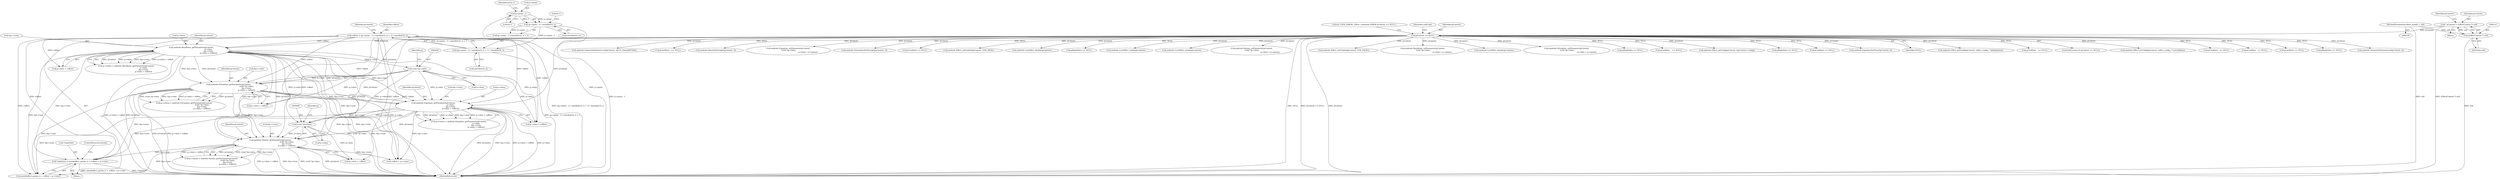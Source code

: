 digraph "0_Android_aeea52da00d210587fb3ed895de3d5f2e0264c88_4@API" {
"1000501" [label="(Call,*replySize = sizeof(effect_param_t) + voffset + p->vsize)"];
"1000382" [label="(Call,voffset = ((p->psize - 1) / sizeof(int32_t) + 1) * sizeof(int32_t))"];
"1000384" [label="(Call,((p->psize - 1) / sizeof(int32_t) + 1) * sizeof(int32_t))"];
"1000386" [label="(Call,(p->psize - 1) / sizeof(int32_t))"];
"1000387" [label="(Call,p->psize - 1)"];
"1000460" [label="(Call,android::Equalizer_getParameter(pContext,\n                                                             p->data,\n                                                             &p->vsize,\n                                                             p->data + voffset))"];
"1000408" [label="(Call,android::BassBoost_getParameter(pContext,\n                                                             p->data,\n                                                             &p->vsize,\n                                                             p->data + voffset))"];
"1000153" [label="(Call,pContext == NULL)"];
"1000118" [label="(Call,* pContext = (EffectContext *) self)"];
"1000120" [label="(Call,(EffectContext *) self)"];
"1000110" [label="(MethodParameterIn,effect_handle_t  self)"];
"1000433" [label="(Call,android::Virtualizer_getParameter(pContext,\n                                                               (void *)p->data,\n                                                               &p->vsize,\n                                                               p->data + voffset))"];
"1000435" [label="(Call,(void *)p->data)"];
"1000485" [label="(Call,android::Volume_getParameter(pContext,\n                                                          (void *)p->data,\n                                                          &p->vsize,\n                                                          p->data + voffset))"];
"1000487" [label="(Call,(void *)p->data)"];
"1000385" [label="(Call,(p->psize - 1) / sizeof(int32_t) + 1)"];
"1000486" [label="(Identifier,pContext)"];
"1000462" [label="(Call,p->data)"];
"1000212" [label="(Call,android::VirtualizerSetStrength(pContext, 0))"];
"1000386" [label="(Call,(p->psize - 1) / sizeof(int32_t))"];
"1000487" [label="(Call,(void *)p->data)"];
"1000695" [label="(Call,pCmdData == NULL)"];
"1000118" [label="(Call,* pContext = (EffectContext *) self)"];
"1000494" [label="(Identifier,p)"];
"1000460" [label="(Call,android::Equalizer_getParameter(pContext,\n                                                             p->data,\n                                                             &p->vsize,\n                                                             p->data + voffset))"];
"1000404" [label="(Call,p->status = android::BassBoost_getParameter(pContext,\n                                                             p->data,\n                                                             &p->vsize,\n                                                             p->data + voffset))"];
"1000410" [label="(Call,p->data)"];
"1000461" [label="(Identifier,pContext)"];
"1000843" [label="(Call,android::Effect_setEnabled(pContext, LVM_TRUE))"];
"1000950" [label="(Call,android::LvmEffect_disable(pContext))"];
"1000850" [label="(Call,pReplyData == NULL)"];
"1000982" [label="(Call,android::LvmEffect_enable(pContext))"];
"1000116" [label="(Block,)"];
"1000154" [label="(Identifier,pContext)"];
"1001068" [label="(Call,android::LvmEffect_enable(pContext))"];
"1000800" [label="(Call,android::Volume_setParameter(pContext,\n (void *)p->data,\n                                                                 p->data + p->psize))"];
"1000873" [label="(Call,android::Effect_setEnabled(pContext, LVM_FALSE))"];
"1000395" [label="(Call,sizeof(int32_t))"];
"1000581" [label="(Call,android::BassBoost_setParameter(pContext,\n (void *)p->data,\n                                                                    p->data + p->psize))"];
"1000456" [label="(Call,p->status = android::Equalizer_getParameter(pContext,\n                                                             p->data,\n                                                             &p->vsize,\n                                                             p->data + voffset))"];
"1000512" [label="(ControlStructure,break;)"];
"1000496" [label="(Call,p->data + voffset)"];
"1001036" [label="(Call,android::LvmEffect_disable(pContext))"];
"1000120" [label="(Call,(EffectContext *) self)"];
"1000119" [label="(Identifier,pContext)"];
"1000672" [label="(Call,android::Virtualizer_setParameter(pContext,\n (void *)p->data,\n                                                                       p->data + p->psize))"];
"1000492" [label="(Call,&p->vsize)"];
"1000489" [label="(Call,p->data)"];
"1000433" [label="(Call,android::Virtualizer_getParameter(pContext,\n                                                               (void *)p->data,\n                                                               &p->vsize,\n                                                               p->data + voffset))"];
"1000168" [label="(Call,pReplyData == NULL)"];
"1000400" [label="(Identifier,pContext)"];
"1000244" [label="(Call,pCmdData    == NULL)"];
"1000383" [label="(Identifier,voffset)"];
"1000310" [label="(Call,android::Effect_setConfig(pContext, &pContext->config))"];
"1000318" [label="(Block,)"];
"1000285" [label="(Call,pReplyData == NULL)"];
"1000444" [label="(Call,p->data + voffset)"];
"1000387" [label="(Call,p->psize - 1)"];
"1001108" [label="(Call,pCmdData == NULL)"];
"1000437" [label="(Call,p->data)"];
"1000122" [label="(Identifier,self)"];
"1000222" [label="(Call,android::EqualizerSetPreset(pContext, 0))"];
"1000155" [label="(Identifier,NULL)"];
"1000303" [label="(Call,android::Effect_getConfig(pContext, (effect_config_t *)pReplyData))"];
"1000604" [label="(Call,pCmdData   == NULL)"];
"1000485" [label="(Call,android::Volume_getParameter(pContext,\n                                                          (void *)p->data,\n                                                          &p->vsize,\n                                                          p->data + voffset))"];
"1000110" [label="(MethodParameterIn,effect_handle_t  self)"];
"1000465" [label="(Call,&p->vsize)"];
"1000393" [label="(Identifier,int32_t)"];
"1000409" [label="(Identifier,pContext)"];
"1000153" [label="(Call,pContext == NULL)"];
"1000127" [label="(Identifier,pContext)"];
"1000507" [label="(Call,voffset + p->vsize)"];
"1001260" [label="(MethodReturn,int)"];
"1000408" [label="(Call,android::BassBoost_getParameter(pContext,\n                                                             p->data,\n                                                             &p->vsize,\n                                                             p->data + voffset))"];
"1000152" [label="(ControlStructure,if (pContext == NULL))"];
"1000276" [label="(Call,android::Effect_setConfig(pContext, (effect_config_t *) pCmdData))"];
"1000524" [label="(Call,pCmdData   == NULL)"];
"1000417" [label="(Call,p->data + voffset)"];
"1000394" [label="(Literal,1)"];
"1000158" [label="(Literal,\"\tLVM_ERROR : Effect_command ERROR pContext == NULL\")"];
"1000384" [label="(Call,((p->psize - 1) / sizeof(int32_t) + 1) * sizeof(int32_t))"];
"1000759" [label="(Call,pCmdData   == NULL)"];
"1000392" [label="(Call,sizeof(int32_t))"];
"1000327" [label="(Call,pCmdData == NULL)"];
"1000481" [label="(Call,p->status = android::Volume_getParameter(pContext,\n                                                          (void *)p->data,\n                                                          &p->vsize,\n                                                          p->data + voffset))"];
"1000388" [label="(Call,p->psize)"];
"1000382" [label="(Call,voffset = ((p->psize - 1) / sizeof(int32_t) + 1) * sizeof(int32_t))"];
"1000413" [label="(Call,&p->vsize)"];
"1000502" [label="(Call,*replySize)"];
"1000504" [label="(Call,sizeof(effect_param_t) + voffset + p->vsize)"];
"1000820" [label="(Call,pReplyData == NULL)"];
"1000391" [label="(Literal,1)"];
"1000501" [label="(Call,*replySize = sizeof(effect_param_t) + voffset + p->vsize)"];
"1000237" [label="(Call,android::VolumeSetVolumeLevel(pContext, 0))"];
"1001200" [label="(Call,android::VolumeSetVolumeLevel(pContext, (int16_t)(maxdB*100)))"];
"1000429" [label="(Call,p->status = android::Virtualizer_getParameter(pContext,\n                                                               (void *)p->data,\n                                                               &p->vsize,\n                                                               p->data + voffset))"];
"1000163" [label="(Identifier,cmdCode)"];
"1000882" [label="(Call,pCmdData   == NULL)"];
"1000202" [label="(Call,android::BassSetStrength(pContext, 0))"];
"1000434" [label="(Identifier,pContext)"];
"1000469" [label="(Call,p->data + voffset)"];
"1000440" [label="(Call,&p->vsize)"];
"1000736" [label="(Call,android::Equalizer_setParameter(pContext,\n (void *)p->data,\n                                                                     p->data + p->psize))"];
"1000442" [label="(Identifier,p)"];
"1000435" [label="(Call,(void *)p->data)"];
"1000501" -> "1000318"  [label="AST: "];
"1000501" -> "1000504"  [label="CFG: "];
"1000502" -> "1000501"  [label="AST: "];
"1000504" -> "1000501"  [label="AST: "];
"1000512" -> "1000501"  [label="CFG: "];
"1000501" -> "1001260"  [label="DDG: *replySize"];
"1000501" -> "1001260"  [label="DDG: sizeof(effect_param_t) + voffset + p->vsize"];
"1000382" -> "1000501"  [label="DDG: voffset"];
"1000460" -> "1000501"  [label="DDG: &p->vsize"];
"1000433" -> "1000501"  [label="DDG: &p->vsize"];
"1000408" -> "1000501"  [label="DDG: &p->vsize"];
"1000485" -> "1000501"  [label="DDG: &p->vsize"];
"1000382" -> "1000318"  [label="AST: "];
"1000382" -> "1000384"  [label="CFG: "];
"1000383" -> "1000382"  [label="AST: "];
"1000384" -> "1000382"  [label="AST: "];
"1000400" -> "1000382"  [label="CFG: "];
"1000382" -> "1001260"  [label="DDG: ((p->psize - 1) / sizeof(int32_t) + 1) * sizeof(int32_t)"];
"1000384" -> "1000382"  [label="DDG: (p->psize - 1) / sizeof(int32_t) + 1"];
"1000382" -> "1000408"  [label="DDG: voffset"];
"1000382" -> "1000417"  [label="DDG: voffset"];
"1000382" -> "1000433"  [label="DDG: voffset"];
"1000382" -> "1000444"  [label="DDG: voffset"];
"1000382" -> "1000460"  [label="DDG: voffset"];
"1000382" -> "1000469"  [label="DDG: voffset"];
"1000382" -> "1000485"  [label="DDG: voffset"];
"1000382" -> "1000496"  [label="DDG: voffset"];
"1000382" -> "1000504"  [label="DDG: voffset"];
"1000382" -> "1000507"  [label="DDG: voffset"];
"1000384" -> "1000395"  [label="CFG: "];
"1000385" -> "1000384"  [label="AST: "];
"1000395" -> "1000384"  [label="AST: "];
"1000384" -> "1001260"  [label="DDG: (p->psize - 1) / sizeof(int32_t) + 1"];
"1000386" -> "1000384"  [label="DDG: p->psize - 1"];
"1000386" -> "1000385"  [label="AST: "];
"1000386" -> "1000392"  [label="CFG: "];
"1000387" -> "1000386"  [label="AST: "];
"1000392" -> "1000386"  [label="AST: "];
"1000394" -> "1000386"  [label="CFG: "];
"1000386" -> "1001260"  [label="DDG: p->psize - 1"];
"1000386" -> "1000385"  [label="DDG: p->psize - 1"];
"1000387" -> "1000386"  [label="DDG: p->psize"];
"1000387" -> "1000386"  [label="DDG: 1"];
"1000387" -> "1000391"  [label="CFG: "];
"1000388" -> "1000387"  [label="AST: "];
"1000391" -> "1000387"  [label="AST: "];
"1000393" -> "1000387"  [label="CFG: "];
"1000387" -> "1001260"  [label="DDG: p->psize"];
"1000460" -> "1000456"  [label="AST: "];
"1000460" -> "1000469"  [label="CFG: "];
"1000461" -> "1000460"  [label="AST: "];
"1000462" -> "1000460"  [label="AST: "];
"1000465" -> "1000460"  [label="AST: "];
"1000469" -> "1000460"  [label="AST: "];
"1000456" -> "1000460"  [label="CFG: "];
"1000460" -> "1001260"  [label="DDG: pContext"];
"1000460" -> "1001260"  [label="DDG: &p->vsize"];
"1000460" -> "1001260"  [label="DDG: p->data + voffset"];
"1000460" -> "1001260"  [label="DDG: p->data"];
"1000460" -> "1000456"  [label="DDG: pContext"];
"1000460" -> "1000456"  [label="DDG: p->data"];
"1000460" -> "1000456"  [label="DDG: &p->vsize"];
"1000460" -> "1000456"  [label="DDG: p->data + voffset"];
"1000408" -> "1000460"  [label="DDG: pContext"];
"1000408" -> "1000460"  [label="DDG: p->data"];
"1000408" -> "1000460"  [label="DDG: &p->vsize"];
"1000433" -> "1000460"  [label="DDG: pContext"];
"1000433" -> "1000460"  [label="DDG: &p->vsize"];
"1000153" -> "1000460"  [label="DDG: pContext"];
"1000435" -> "1000460"  [label="DDG: p->data"];
"1000460" -> "1000485"  [label="DDG: pContext"];
"1000460" -> "1000485"  [label="DDG: &p->vsize"];
"1000460" -> "1000487"  [label="DDG: p->data"];
"1000460" -> "1000504"  [label="DDG: &p->vsize"];
"1000460" -> "1000507"  [label="DDG: &p->vsize"];
"1000408" -> "1000404"  [label="AST: "];
"1000408" -> "1000417"  [label="CFG: "];
"1000409" -> "1000408"  [label="AST: "];
"1000410" -> "1000408"  [label="AST: "];
"1000413" -> "1000408"  [label="AST: "];
"1000417" -> "1000408"  [label="AST: "];
"1000404" -> "1000408"  [label="CFG: "];
"1000408" -> "1001260"  [label="DDG: pContext"];
"1000408" -> "1001260"  [label="DDG: &p->vsize"];
"1000408" -> "1001260"  [label="DDG: p->data"];
"1000408" -> "1001260"  [label="DDG: p->data + voffset"];
"1000408" -> "1000404"  [label="DDG: pContext"];
"1000408" -> "1000404"  [label="DDG: p->data"];
"1000408" -> "1000404"  [label="DDG: &p->vsize"];
"1000408" -> "1000404"  [label="DDG: p->data + voffset"];
"1000153" -> "1000408"  [label="DDG: pContext"];
"1000408" -> "1000433"  [label="DDG: pContext"];
"1000408" -> "1000433"  [label="DDG: &p->vsize"];
"1000408" -> "1000435"  [label="DDG: p->data"];
"1000408" -> "1000469"  [label="DDG: p->data"];
"1000408" -> "1000485"  [label="DDG: pContext"];
"1000408" -> "1000485"  [label="DDG: &p->vsize"];
"1000408" -> "1000487"  [label="DDG: p->data"];
"1000408" -> "1000504"  [label="DDG: &p->vsize"];
"1000408" -> "1000507"  [label="DDG: &p->vsize"];
"1000153" -> "1000152"  [label="AST: "];
"1000153" -> "1000155"  [label="CFG: "];
"1000154" -> "1000153"  [label="AST: "];
"1000155" -> "1000153"  [label="AST: "];
"1000158" -> "1000153"  [label="CFG: "];
"1000163" -> "1000153"  [label="CFG: "];
"1000153" -> "1001260"  [label="DDG: NULL"];
"1000153" -> "1001260"  [label="DDG: pContext == NULL"];
"1000153" -> "1001260"  [label="DDG: pContext"];
"1000118" -> "1000153"  [label="DDG: pContext"];
"1000153" -> "1000168"  [label="DDG: NULL"];
"1000153" -> "1000202"  [label="DDG: pContext"];
"1000153" -> "1000212"  [label="DDG: pContext"];
"1000153" -> "1000222"  [label="DDG: pContext"];
"1000153" -> "1000237"  [label="DDG: pContext"];
"1000153" -> "1000244"  [label="DDG: NULL"];
"1000153" -> "1000276"  [label="DDG: pContext"];
"1000153" -> "1000285"  [label="DDG: NULL"];
"1000153" -> "1000303"  [label="DDG: pContext"];
"1000153" -> "1000310"  [label="DDG: pContext"];
"1000153" -> "1000327"  [label="DDG: NULL"];
"1000153" -> "1000433"  [label="DDG: pContext"];
"1000153" -> "1000485"  [label="DDG: pContext"];
"1000153" -> "1000524"  [label="DDG: NULL"];
"1000153" -> "1000581"  [label="DDG: pContext"];
"1000153" -> "1000604"  [label="DDG: NULL"];
"1000153" -> "1000672"  [label="DDG: pContext"];
"1000153" -> "1000695"  [label="DDG: NULL"];
"1000153" -> "1000736"  [label="DDG: pContext"];
"1000153" -> "1000759"  [label="DDG: NULL"];
"1000153" -> "1000800"  [label="DDG: pContext"];
"1000153" -> "1000820"  [label="DDG: NULL"];
"1000153" -> "1000843"  [label="DDG: pContext"];
"1000153" -> "1000850"  [label="DDG: NULL"];
"1000153" -> "1000873"  [label="DDG: pContext"];
"1000153" -> "1000882"  [label="DDG: NULL"];
"1000153" -> "1000950"  [label="DDG: pContext"];
"1000153" -> "1000982"  [label="DDG: pContext"];
"1000153" -> "1001036"  [label="DDG: pContext"];
"1000153" -> "1001068"  [label="DDG: pContext"];
"1000153" -> "1001108"  [label="DDG: NULL"];
"1000153" -> "1001200"  [label="DDG: pContext"];
"1000118" -> "1000116"  [label="AST: "];
"1000118" -> "1000120"  [label="CFG: "];
"1000119" -> "1000118"  [label="AST: "];
"1000120" -> "1000118"  [label="AST: "];
"1000127" -> "1000118"  [label="CFG: "];
"1000118" -> "1001260"  [label="DDG: (EffectContext *) self"];
"1000120" -> "1000118"  [label="DDG: self"];
"1000120" -> "1000122"  [label="CFG: "];
"1000121" -> "1000120"  [label="AST: "];
"1000122" -> "1000120"  [label="AST: "];
"1000120" -> "1001260"  [label="DDG: self"];
"1000110" -> "1000120"  [label="DDG: self"];
"1000110" -> "1000109"  [label="AST: "];
"1000110" -> "1001260"  [label="DDG: self"];
"1000433" -> "1000429"  [label="AST: "];
"1000433" -> "1000444"  [label="CFG: "];
"1000434" -> "1000433"  [label="AST: "];
"1000435" -> "1000433"  [label="AST: "];
"1000440" -> "1000433"  [label="AST: "];
"1000444" -> "1000433"  [label="AST: "];
"1000429" -> "1000433"  [label="CFG: "];
"1000433" -> "1001260"  [label="DDG: &p->vsize"];
"1000433" -> "1001260"  [label="DDG: pContext"];
"1000433" -> "1001260"  [label="DDG: (void *)p->data"];
"1000433" -> "1001260"  [label="DDG: p->data + voffset"];
"1000433" -> "1000429"  [label="DDG: pContext"];
"1000433" -> "1000429"  [label="DDG: (void *)p->data"];
"1000433" -> "1000429"  [label="DDG: &p->vsize"];
"1000433" -> "1000429"  [label="DDG: p->data + voffset"];
"1000435" -> "1000433"  [label="DDG: p->data"];
"1000433" -> "1000485"  [label="DDG: pContext"];
"1000433" -> "1000485"  [label="DDG: &p->vsize"];
"1000433" -> "1000504"  [label="DDG: &p->vsize"];
"1000433" -> "1000507"  [label="DDG: &p->vsize"];
"1000435" -> "1000437"  [label="CFG: "];
"1000436" -> "1000435"  [label="AST: "];
"1000437" -> "1000435"  [label="AST: "];
"1000442" -> "1000435"  [label="CFG: "];
"1000435" -> "1000444"  [label="DDG: p->data"];
"1000435" -> "1000469"  [label="DDG: p->data"];
"1000435" -> "1000487"  [label="DDG: p->data"];
"1000485" -> "1000481"  [label="AST: "];
"1000485" -> "1000496"  [label="CFG: "];
"1000486" -> "1000485"  [label="AST: "];
"1000487" -> "1000485"  [label="AST: "];
"1000492" -> "1000485"  [label="AST: "];
"1000496" -> "1000485"  [label="AST: "];
"1000481" -> "1000485"  [label="CFG: "];
"1000485" -> "1001260"  [label="DDG: pContext"];
"1000485" -> "1001260"  [label="DDG: p->data + voffset"];
"1000485" -> "1001260"  [label="DDG: &p->vsize"];
"1000485" -> "1001260"  [label="DDG: (void *)p->data"];
"1000485" -> "1000481"  [label="DDG: pContext"];
"1000485" -> "1000481"  [label="DDG: (void *)p->data"];
"1000485" -> "1000481"  [label="DDG: &p->vsize"];
"1000485" -> "1000481"  [label="DDG: p->data + voffset"];
"1000487" -> "1000485"  [label="DDG: p->data"];
"1000485" -> "1000504"  [label="DDG: &p->vsize"];
"1000485" -> "1000507"  [label="DDG: &p->vsize"];
"1000487" -> "1000489"  [label="CFG: "];
"1000488" -> "1000487"  [label="AST: "];
"1000489" -> "1000487"  [label="AST: "];
"1000494" -> "1000487"  [label="CFG: "];
"1000487" -> "1000496"  [label="DDG: p->data"];
}
